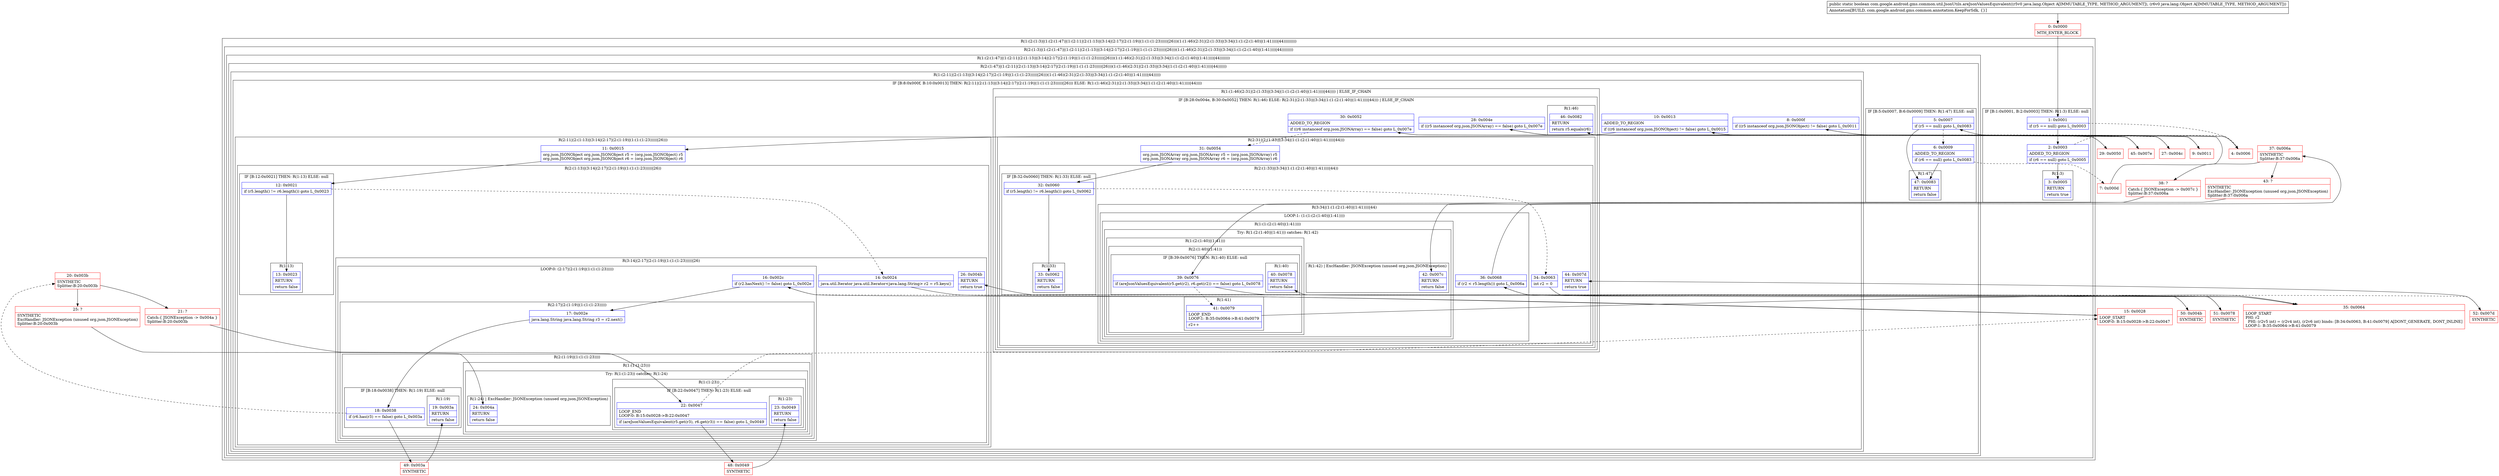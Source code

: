 digraph "CFG forcom.google.android.gms.common.util.JsonUtils.areJsonValuesEquivalent(Ljava\/lang\/Object;Ljava\/lang\/Object;)Z" {
subgraph cluster_Region_89716066 {
label = "R(1:(2:(1:3)|(1:(2:(1:47)|(1:(2:11|(2:(1:13)|(3:14|(2:17|(2:(1:19)|(1:(1:(1:23)))))|26)))(1:(1:46)(2:31|(2:(1:33)|(3:34|(1:(1:(2:(1:40)|(1:41))))|44)))))))))";
node [shape=record,color=blue];
subgraph cluster_Region_841670 {
label = "R(2:(1:3)|(1:(2:(1:47)|(1:(2:11|(2:(1:13)|(3:14|(2:17|(2:(1:19)|(1:(1:(1:23)))))|26)))(1:(1:46)(2:31|(2:(1:33)|(3:34|(1:(1:(2:(1:40)|(1:41))))|44))))))))";
node [shape=record,color=blue];
subgraph cluster_IfRegion_752707008 {
label = "IF [B:1:0x0001, B:2:0x0003] THEN: R(1:3) ELSE: null";
node [shape=record,color=blue];
Node_1 [shape=record,label="{1\:\ 0x0001|if (r5 == null) goto L_0x0003\l}"];
Node_2 [shape=record,label="{2\:\ 0x0003|ADDED_TO_REGION\l|if (r6 == null) goto L_0x0005\l}"];
subgraph cluster_Region_1846019648 {
label = "R(1:3)";
node [shape=record,color=blue];
Node_3 [shape=record,label="{3\:\ 0x0005|RETURN\l|return true\l}"];
}
}
subgraph cluster_Region_741936390 {
label = "R(1:(2:(1:47)|(1:(2:11|(2:(1:13)|(3:14|(2:17|(2:(1:19)|(1:(1:(1:23)))))|26)))(1:(1:46)(2:31|(2:(1:33)|(3:34|(1:(1:(2:(1:40)|(1:41))))|44)))))))";
node [shape=record,color=blue];
subgraph cluster_Region_1257069984 {
label = "R(2:(1:47)|(1:(2:11|(2:(1:13)|(3:14|(2:17|(2:(1:19)|(1:(1:(1:23)))))|26)))(1:(1:46)(2:31|(2:(1:33)|(3:34|(1:(1:(2:(1:40)|(1:41))))|44))))))";
node [shape=record,color=blue];
subgraph cluster_IfRegion_232374872 {
label = "IF [B:5:0x0007, B:6:0x0009] THEN: R(1:47) ELSE: null";
node [shape=record,color=blue];
Node_5 [shape=record,label="{5\:\ 0x0007|if (r5 == null) goto L_0x0083\l}"];
Node_6 [shape=record,label="{6\:\ 0x0009|ADDED_TO_REGION\l|if (r6 == null) goto L_0x0083\l}"];
subgraph cluster_Region_592310181 {
label = "R(1:47)";
node [shape=record,color=blue];
Node_47 [shape=record,label="{47\:\ 0x0083|RETURN\l|return false\l}"];
}
}
subgraph cluster_Region_1207470071 {
label = "R(1:(2:11|(2:(1:13)|(3:14|(2:17|(2:(1:19)|(1:(1:(1:23)))))|26)))(1:(1:46)(2:31|(2:(1:33)|(3:34|(1:(1:(2:(1:40)|(1:41))))|44)))))";
node [shape=record,color=blue];
subgraph cluster_IfRegion_1742258933 {
label = "IF [B:8:0x000f, B:10:0x0013] THEN: R(2:11|(2:(1:13)|(3:14|(2:17|(2:(1:19)|(1:(1:(1:23)))))|26))) ELSE: R(1:(1:46)(2:31|(2:(1:33)|(3:34|(1:(1:(2:(1:40)|(1:41))))|44))))";
node [shape=record,color=blue];
Node_8 [shape=record,label="{8\:\ 0x000f|if ((r5 instanceof org.json.JSONObject) != false) goto L_0x0011\l}"];
Node_10 [shape=record,label="{10\:\ 0x0013|ADDED_TO_REGION\l|if ((r6 instanceof org.json.JSONObject) != false) goto L_0x0015\l}"];
subgraph cluster_Region_1552498138 {
label = "R(2:11|(2:(1:13)|(3:14|(2:17|(2:(1:19)|(1:(1:(1:23)))))|26)))";
node [shape=record,color=blue];
Node_11 [shape=record,label="{11\:\ 0x0015|org.json.JSONObject org.json.JSONObject r5 = (org.json.JSONObject) r5\lorg.json.JSONObject org.json.JSONObject r6 = (org.json.JSONObject) r6\l}"];
subgraph cluster_Region_609228628 {
label = "R(2:(1:13)|(3:14|(2:17|(2:(1:19)|(1:(1:(1:23)))))|26))";
node [shape=record,color=blue];
subgraph cluster_IfRegion_267185322 {
label = "IF [B:12:0x0021] THEN: R(1:13) ELSE: null";
node [shape=record,color=blue];
Node_12 [shape=record,label="{12\:\ 0x0021|if (r5.length() != r6.length()) goto L_0x0023\l}"];
subgraph cluster_Region_1747776700 {
label = "R(1:13)";
node [shape=record,color=blue];
Node_13 [shape=record,label="{13\:\ 0x0023|RETURN\l|return false\l}"];
}
}
subgraph cluster_Region_1486295897 {
label = "R(3:14|(2:17|(2:(1:19)|(1:(1:(1:23)))))|26)";
node [shape=record,color=blue];
Node_14 [shape=record,label="{14\:\ 0x0024|java.util.Iterator java.util.Iterator\<java.lang.String\> r2 = r5.keys()\l}"];
subgraph cluster_LoopRegion_1644886842 {
label = "LOOP:0: (2:17|(2:(1:19)|(1:(1:(1:23)))))";
node [shape=record,color=blue];
Node_16 [shape=record,label="{16\:\ 0x002c|if (r2.hasNext() != false) goto L_0x002e\l}"];
subgraph cluster_Region_40313337 {
label = "R(2:17|(2:(1:19)|(1:(1:(1:23)))))";
node [shape=record,color=blue];
Node_17 [shape=record,label="{17\:\ 0x002e|java.lang.String java.lang.String r3 = r2.next()\l}"];
subgraph cluster_Region_1810370929 {
label = "R(2:(1:19)|(1:(1:(1:23))))";
node [shape=record,color=blue];
subgraph cluster_IfRegion_183226225 {
label = "IF [B:18:0x0038] THEN: R(1:19) ELSE: null";
node [shape=record,color=blue];
Node_18 [shape=record,label="{18\:\ 0x0038|if (r6.has(r3) == false) goto L_0x003a\l}"];
subgraph cluster_Region_1241950611 {
label = "R(1:19)";
node [shape=record,color=blue];
Node_19 [shape=record,label="{19\:\ 0x003a|RETURN\l|return false\l}"];
}
}
subgraph cluster_Region_1858661680 {
label = "R(1:(1:(1:23)))";
node [shape=record,color=blue];
subgraph cluster_TryCatchRegion_1640918337 {
label = "Try: R(1:(1:23)) catches: R(1:24)";
node [shape=record,color=blue];
subgraph cluster_Region_1241947024 {
label = "R(1:(1:23))";
node [shape=record,color=blue];
subgraph cluster_IfRegion_530138805 {
label = "IF [B:22:0x0047] THEN: R(1:23) ELSE: null";
node [shape=record,color=blue];
Node_22 [shape=record,label="{22\:\ 0x0047|LOOP_END\lLOOP:0: B:15:0x0028\-\>B:22:0x0047\l|if (areJsonValuesEquivalent(r5.get(r3), r6.get(r3)) == false) goto L_0x0049\l}"];
subgraph cluster_Region_900987250 {
label = "R(1:23)";
node [shape=record,color=blue];
Node_23 [shape=record,label="{23\:\ 0x0049|RETURN\l|return false\l}"];
}
}
}
subgraph cluster_Region_482030489 {
label = "R(1:24) | ExcHandler: JSONException (unused org.json.JSONException)\l";
node [shape=record,color=blue];
Node_24 [shape=record,label="{24\:\ 0x004a|RETURN\l|return false\l}"];
}
}
}
}
}
}
Node_26 [shape=record,label="{26\:\ 0x004b|RETURN\l|return true\l}"];
}
}
}
subgraph cluster_Region_235790634 {
label = "R(1:(1:46)(2:31|(2:(1:33)|(3:34|(1:(1:(2:(1:40)|(1:41))))|44)))) | ELSE_IF_CHAIN\l";
node [shape=record,color=blue];
subgraph cluster_IfRegion_1881747808 {
label = "IF [B:28:0x004e, B:30:0x0052] THEN: R(1:46) ELSE: R(2:31|(2:(1:33)|(3:34|(1:(1:(2:(1:40)|(1:41))))|44))) | ELSE_IF_CHAIN\l";
node [shape=record,color=blue];
Node_28 [shape=record,label="{28\:\ 0x004e|if ((r5 instanceof org.json.JSONArray) == false) goto L_0x007e\l}"];
Node_30 [shape=record,label="{30\:\ 0x0052|ADDED_TO_REGION\l|if ((r6 instanceof org.json.JSONArray) == false) goto L_0x007e\l}"];
subgraph cluster_Region_1526410878 {
label = "R(1:46)";
node [shape=record,color=blue];
Node_46 [shape=record,label="{46\:\ 0x0082|RETURN\l|return r5.equals(r6)\l}"];
}
subgraph cluster_Region_1993762676 {
label = "R(2:31|(2:(1:33)|(3:34|(1:(1:(2:(1:40)|(1:41))))|44)))";
node [shape=record,color=blue];
Node_31 [shape=record,label="{31\:\ 0x0054|org.json.JSONArray org.json.JSONArray r5 = (org.json.JSONArray) r5\lorg.json.JSONArray org.json.JSONArray r6 = (org.json.JSONArray) r6\l}"];
subgraph cluster_Region_530180419 {
label = "R(2:(1:33)|(3:34|(1:(1:(2:(1:40)|(1:41))))|44))";
node [shape=record,color=blue];
subgraph cluster_IfRegion_937951840 {
label = "IF [B:32:0x0060] THEN: R(1:33) ELSE: null";
node [shape=record,color=blue];
Node_32 [shape=record,label="{32\:\ 0x0060|if (r5.length() != r6.length()) goto L_0x0062\l}"];
subgraph cluster_Region_2122075947 {
label = "R(1:33)";
node [shape=record,color=blue];
Node_33 [shape=record,label="{33\:\ 0x0062|RETURN\l|return false\l}"];
}
}
subgraph cluster_Region_574534236 {
label = "R(3:34|(1:(1:(2:(1:40)|(1:41))))|44)";
node [shape=record,color=blue];
Node_34 [shape=record,label="{34\:\ 0x0063|int r2 = 0\l}"];
subgraph cluster_LoopRegion_211858015 {
label = "LOOP:1: (1:(1:(2:(1:40)|(1:41))))";
node [shape=record,color=blue];
Node_36 [shape=record,label="{36\:\ 0x0068|if (r2 \< r5.length()) goto L_0x006a\l}"];
subgraph cluster_Region_1206375349 {
label = "R(1:(1:(2:(1:40)|(1:41))))";
node [shape=record,color=blue];
subgraph cluster_TryCatchRegion_1147964905 {
label = "Try: R(1:(2:(1:40)|(1:41))) catches: R(1:42)";
node [shape=record,color=blue];
subgraph cluster_Region_351250390 {
label = "R(1:(2:(1:40)|(1:41)))";
node [shape=record,color=blue];
subgraph cluster_Region_141997943 {
label = "R(2:(1:40)|(1:41))";
node [shape=record,color=blue];
subgraph cluster_IfRegion_1729528845 {
label = "IF [B:39:0x0076] THEN: R(1:40) ELSE: null";
node [shape=record,color=blue];
Node_39 [shape=record,label="{39\:\ 0x0076|if (areJsonValuesEquivalent(r5.get(r2), r6.get(r2)) == false) goto L_0x0078\l}"];
subgraph cluster_Region_1903536055 {
label = "R(1:40)";
node [shape=record,color=blue];
Node_40 [shape=record,label="{40\:\ 0x0078|RETURN\l|return false\l}"];
}
}
subgraph cluster_Region_1437749113 {
label = "R(1:41)";
node [shape=record,color=blue];
Node_41 [shape=record,label="{41\:\ 0x0079|LOOP_END\lLOOP:1: B:35:0x0064\-\>B:41:0x0079\l|r2++\l}"];
}
}
}
subgraph cluster_Region_1364623285 {
label = "R(1:42) | ExcHandler: JSONException (unused org.json.JSONException)\l";
node [shape=record,color=blue];
Node_42 [shape=record,label="{42\:\ 0x007c|RETURN\l|return false\l}"];
}
}
}
}
Node_44 [shape=record,label="{44\:\ 0x007d|RETURN\l|return true\l}"];
}
}
}
}
}
}
}
}
}
}
}
subgraph cluster_Region_482030489 {
label = "R(1:24) | ExcHandler: JSONException (unused org.json.JSONException)\l";
node [shape=record,color=blue];
Node_24 [shape=record,label="{24\:\ 0x004a|RETURN\l|return false\l}"];
}
subgraph cluster_Region_1364623285 {
label = "R(1:42) | ExcHandler: JSONException (unused org.json.JSONException)\l";
node [shape=record,color=blue];
Node_42 [shape=record,label="{42\:\ 0x007c|RETURN\l|return false\l}"];
}
Node_0 [shape=record,color=red,label="{0\:\ 0x0000|MTH_ENTER_BLOCK\l}"];
Node_4 [shape=record,color=red,label="{4\:\ 0x0006}"];
Node_7 [shape=record,color=red,label="{7\:\ 0x000d}"];
Node_9 [shape=record,color=red,label="{9\:\ 0x0011}"];
Node_15 [shape=record,color=red,label="{15\:\ 0x0028|LOOP_START\lLOOP:0: B:15:0x0028\-\>B:22:0x0047\l}"];
Node_20 [shape=record,color=red,label="{20\:\ 0x003b|SYNTHETIC\lSplitter:B:20:0x003b\l}"];
Node_21 [shape=record,color=red,label="{21\:\ ?|Catch:\{ JSONException \-\> 0x004a \}\lSplitter:B:20:0x003b\l}"];
Node_25 [shape=record,color=red,label="{25\:\ ?|SYNTHETIC\lExcHandler: JSONException (unused org.json.JSONException)\lSplitter:B:20:0x003b\l}"];
Node_27 [shape=record,color=red,label="{27\:\ 0x004c}"];
Node_29 [shape=record,color=red,label="{29\:\ 0x0050}"];
Node_35 [shape=record,color=red,label="{35\:\ 0x0064|LOOP_START\lPHI: r2 \l  PHI: (r2v5 int) = (r2v4 int), (r2v6 int) binds: [B:34:0x0063, B:41:0x0079] A[DONT_GENERATE, DONT_INLINE]\lLOOP:1: B:35:0x0064\-\>B:41:0x0079\l}"];
Node_37 [shape=record,color=red,label="{37\:\ 0x006a|SYNTHETIC\lSplitter:B:37:0x006a\l}"];
Node_38 [shape=record,color=red,label="{38\:\ ?|Catch:\{ JSONException \-\> 0x007c \}\lSplitter:B:37:0x006a\l}"];
Node_43 [shape=record,color=red,label="{43\:\ ?|SYNTHETIC\lExcHandler: JSONException (unused org.json.JSONException)\lSplitter:B:37:0x006a\l}"];
Node_45 [shape=record,color=red,label="{45\:\ 0x007e}"];
Node_48 [shape=record,color=red,label="{48\:\ 0x0049|SYNTHETIC\l}"];
Node_49 [shape=record,color=red,label="{49\:\ 0x003a|SYNTHETIC\l}"];
Node_50 [shape=record,color=red,label="{50\:\ 0x004b|SYNTHETIC\l}"];
Node_51 [shape=record,color=red,label="{51\:\ 0x0078|SYNTHETIC\l}"];
Node_52 [shape=record,color=red,label="{52\:\ 0x007d|SYNTHETIC\l}"];
MethodNode[shape=record,label="{public static boolean com.google.android.gms.common.util.JsonUtils.areJsonValuesEquivalent((r5v0 java.lang.Object A[IMMUTABLE_TYPE, METHOD_ARGUMENT]), (r6v0 java.lang.Object A[IMMUTABLE_TYPE, METHOD_ARGUMENT]))  | Annotation[BUILD, com.google.android.gms.common.annotation.KeepForSdk, \{\}]\l}"];
MethodNode -> Node_0;
Node_1 -> Node_2;
Node_1 -> Node_4[style=dashed];
Node_2 -> Node_3;
Node_2 -> Node_4[style=dashed];
Node_5 -> Node_6[style=dashed];
Node_5 -> Node_47;
Node_6 -> Node_7[style=dashed];
Node_6 -> Node_47;
Node_8 -> Node_9;
Node_8 -> Node_27[style=dashed];
Node_10 -> Node_11;
Node_10 -> Node_27[style=dashed];
Node_11 -> Node_12;
Node_12 -> Node_13;
Node_12 -> Node_14[style=dashed];
Node_14 -> Node_15;
Node_16 -> Node_17;
Node_16 -> Node_50[style=dashed];
Node_17 -> Node_18;
Node_18 -> Node_20[style=dashed];
Node_18 -> Node_49;
Node_22 -> Node_15[style=dashed];
Node_22 -> Node_48;
Node_28 -> Node_29[style=dashed];
Node_28 -> Node_45;
Node_30 -> Node_31[style=dashed];
Node_30 -> Node_45;
Node_31 -> Node_32;
Node_32 -> Node_33;
Node_32 -> Node_34[style=dashed];
Node_34 -> Node_35;
Node_36 -> Node_37;
Node_36 -> Node_52[style=dashed];
Node_39 -> Node_41[style=dashed];
Node_39 -> Node_51;
Node_41 -> Node_35;
Node_0 -> Node_1;
Node_4 -> Node_5;
Node_7 -> Node_8;
Node_9 -> Node_10;
Node_15 -> Node_16;
Node_20 -> Node_21;
Node_20 -> Node_25;
Node_21 -> Node_22;
Node_25 -> Node_24;
Node_27 -> Node_28;
Node_29 -> Node_30;
Node_35 -> Node_36;
Node_37 -> Node_38;
Node_37 -> Node_43;
Node_38 -> Node_39;
Node_43 -> Node_42;
Node_45 -> Node_46;
Node_48 -> Node_23;
Node_49 -> Node_19;
Node_50 -> Node_26;
Node_51 -> Node_40;
Node_52 -> Node_44;
}


